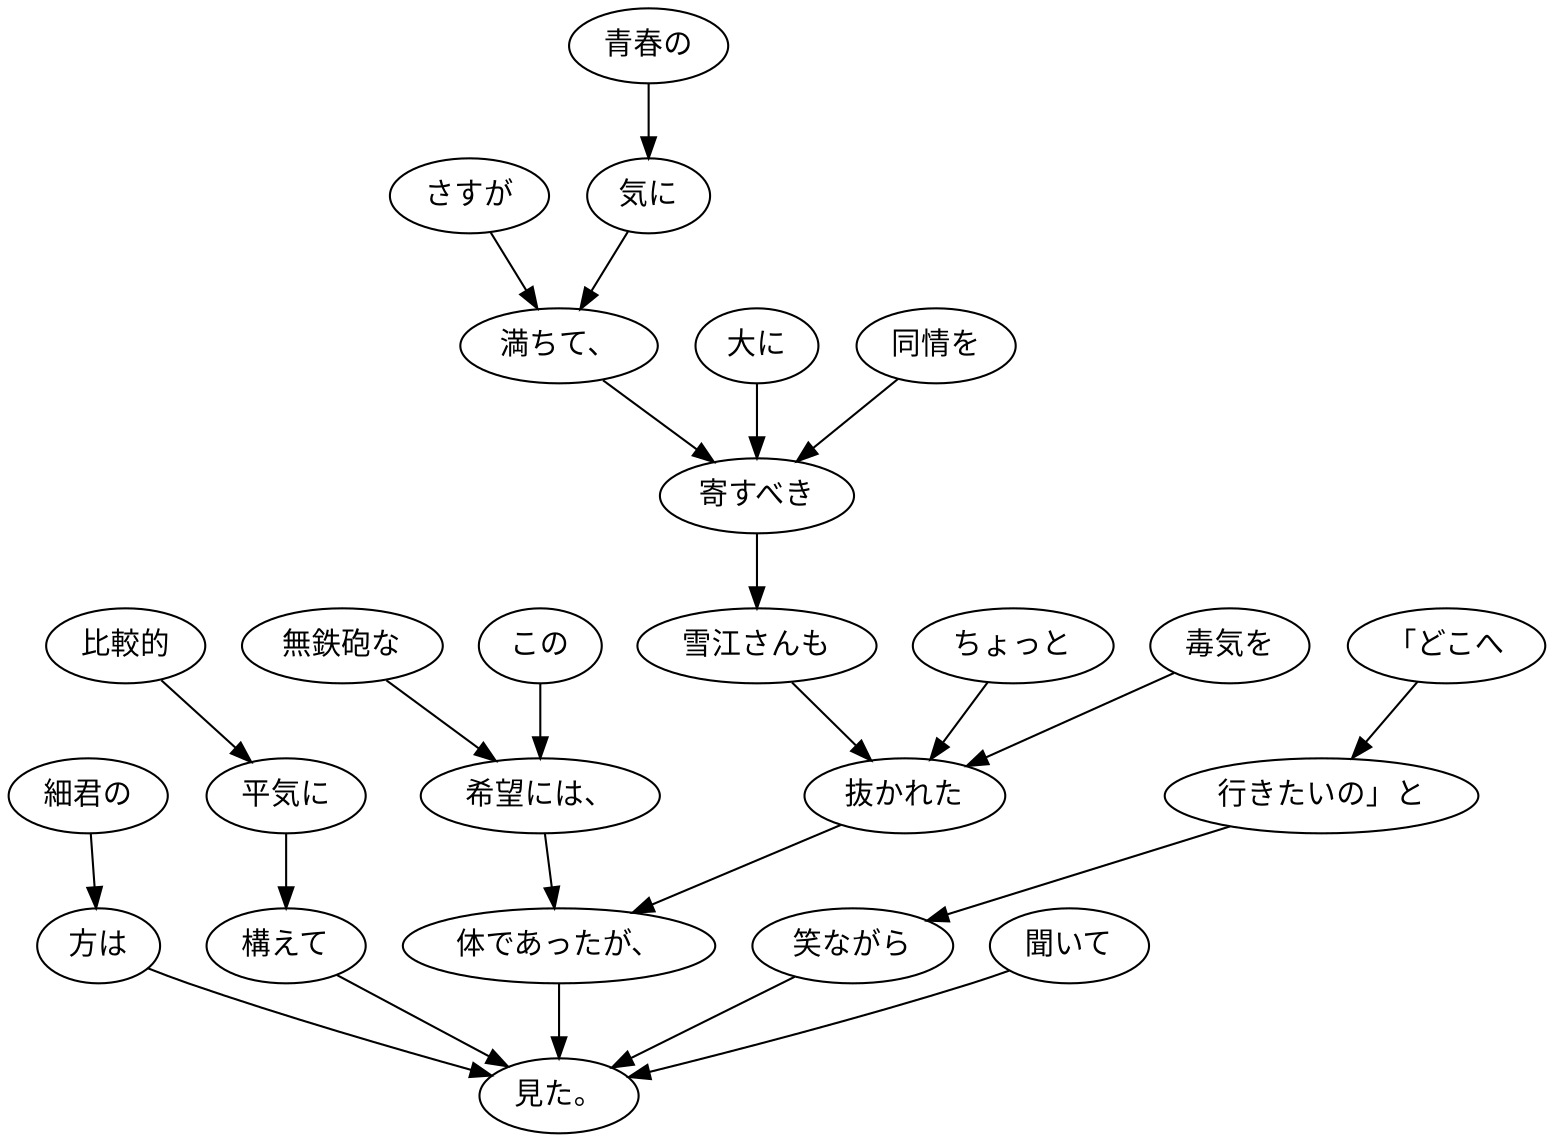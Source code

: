 digraph graph7010 {
	node0 [label="この"];
	node1 [label="無鉄砲な"];
	node2 [label="希望には、"];
	node3 [label="さすが"];
	node4 [label="青春の"];
	node5 [label="気に"];
	node6 [label="満ちて、"];
	node7 [label="大に"];
	node8 [label="同情を"];
	node9 [label="寄すべき"];
	node10 [label="雪江さんも"];
	node11 [label="ちょっと"];
	node12 [label="毒気を"];
	node13 [label="抜かれた"];
	node14 [label="体であったが、"];
	node15 [label="細君の"];
	node16 [label="方は"];
	node17 [label="比較的"];
	node18 [label="平気に"];
	node19 [label="構えて"];
	node20 [label="「どこへ"];
	node21 [label="行きたいの」と"];
	node22 [label="笑ながら"];
	node23 [label="聞いて"];
	node24 [label="見た。"];
	node0 -> node2;
	node1 -> node2;
	node2 -> node14;
	node3 -> node6;
	node4 -> node5;
	node5 -> node6;
	node6 -> node9;
	node7 -> node9;
	node8 -> node9;
	node9 -> node10;
	node10 -> node13;
	node11 -> node13;
	node12 -> node13;
	node13 -> node14;
	node14 -> node24;
	node15 -> node16;
	node16 -> node24;
	node17 -> node18;
	node18 -> node19;
	node19 -> node24;
	node20 -> node21;
	node21 -> node22;
	node22 -> node24;
	node23 -> node24;
}
